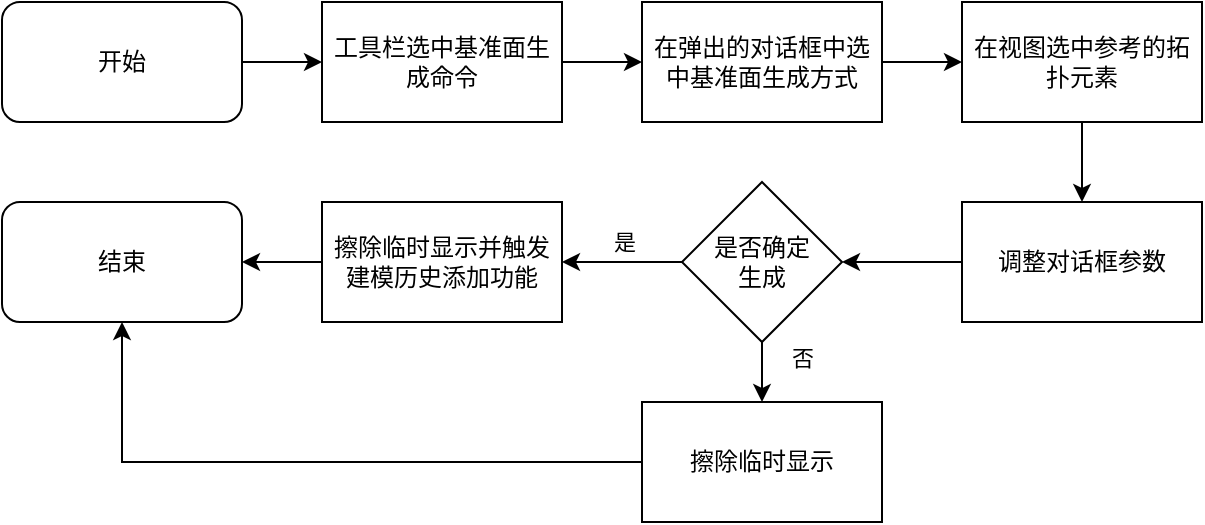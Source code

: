 <mxfile version="22.1.7" type="github">
  <diagram name="第 1 页" id="pvJT21Bhqj4TfIoRa88W">
    <mxGraphModel dx="1078" dy="485" grid="1" gridSize="10" guides="1" tooltips="1" connect="1" arrows="1" fold="1" page="1" pageScale="1" pageWidth="827" pageHeight="1169" math="0" shadow="0">
      <root>
        <mxCell id="0" />
        <mxCell id="1" parent="0" />
        <mxCell id="L_myTcedaijPNxLeeU8w-27" style="edgeStyle=orthogonalEdgeStyle;rounded=0;orthogonalLoop=1;jettySize=auto;html=1;entryX=0;entryY=0.5;entryDx=0;entryDy=0;" parent="1" source="L_myTcedaijPNxLeeU8w-17" target="L_myTcedaijPNxLeeU8w-18" edge="1">
          <mxGeometry relative="1" as="geometry" />
        </mxCell>
        <mxCell id="L_myTcedaijPNxLeeU8w-17" value="开始" style="rounded=1;whiteSpace=wrap;html=1;" parent="1" vertex="1">
          <mxGeometry x="320" y="320" width="120" height="60" as="geometry" />
        </mxCell>
        <mxCell id="L_myTcedaijPNxLeeU8w-28" style="edgeStyle=orthogonalEdgeStyle;rounded=0;orthogonalLoop=1;jettySize=auto;html=1;entryX=0;entryY=0.5;entryDx=0;entryDy=0;" parent="1" source="L_myTcedaijPNxLeeU8w-18" target="L_myTcedaijPNxLeeU8w-19" edge="1">
          <mxGeometry relative="1" as="geometry" />
        </mxCell>
        <mxCell id="L_myTcedaijPNxLeeU8w-18" value="工具栏选中基准面生成命令" style="rounded=0;whiteSpace=wrap;html=1;" parent="1" vertex="1">
          <mxGeometry x="480" y="320" width="120" height="60" as="geometry" />
        </mxCell>
        <mxCell id="L_myTcedaijPNxLeeU8w-29" style="edgeStyle=orthogonalEdgeStyle;rounded=0;orthogonalLoop=1;jettySize=auto;html=1;entryX=0;entryY=0.5;entryDx=0;entryDy=0;" parent="1" source="L_myTcedaijPNxLeeU8w-19" target="L_myTcedaijPNxLeeU8w-20" edge="1">
          <mxGeometry relative="1" as="geometry" />
        </mxCell>
        <mxCell id="L_myTcedaijPNxLeeU8w-19" value="在弹出的对话框中选中基准面生成方式" style="rounded=0;whiteSpace=wrap;html=1;" parent="1" vertex="1">
          <mxGeometry x="640" y="320" width="120" height="60" as="geometry" />
        </mxCell>
        <mxCell id="4Uxc-dZllanIfory2d0u-2" style="edgeStyle=orthogonalEdgeStyle;rounded=0;orthogonalLoop=1;jettySize=auto;html=1;" parent="1" source="L_myTcedaijPNxLeeU8w-20" target="4Uxc-dZllanIfory2d0u-1" edge="1">
          <mxGeometry relative="1" as="geometry" />
        </mxCell>
        <mxCell id="L_myTcedaijPNxLeeU8w-20" value="在视图选中参考的拓扑元素" style="rounded=0;whiteSpace=wrap;html=1;" parent="1" vertex="1">
          <mxGeometry x="800" y="320" width="120" height="60" as="geometry" />
        </mxCell>
        <mxCell id="L_myTcedaijPNxLeeU8w-26" style="edgeStyle=orthogonalEdgeStyle;rounded=0;orthogonalLoop=1;jettySize=auto;html=1;entryX=1;entryY=0.5;entryDx=0;entryDy=0;" parent="1" source="L_myTcedaijPNxLeeU8w-21" target="L_myTcedaijPNxLeeU8w-23" edge="1">
          <mxGeometry relative="1" as="geometry" />
        </mxCell>
        <mxCell id="L_myTcedaijPNxLeeU8w-21" value="擦除临时显示并触发建模历史添加功能" style="rounded=0;whiteSpace=wrap;html=1;" parent="1" vertex="1">
          <mxGeometry x="480" y="420" width="120" height="60" as="geometry" />
        </mxCell>
        <mxCell id="CuKMl-2JvT2vRlZnuCL4-3" style="edgeStyle=orthogonalEdgeStyle;rounded=0;orthogonalLoop=1;jettySize=auto;html=1;entryX=1;entryY=0.5;entryDx=0;entryDy=0;" parent="1" source="L_myTcedaijPNxLeeU8w-22" target="L_myTcedaijPNxLeeU8w-21" edge="1">
          <mxGeometry relative="1" as="geometry" />
        </mxCell>
        <mxCell id="CuKMl-2JvT2vRlZnuCL4-4" value="是" style="edgeLabel;html=1;align=center;verticalAlign=middle;resizable=0;points=[];" parent="CuKMl-2JvT2vRlZnuCL4-3" vertex="1" connectable="0">
          <mxGeometry x="-0.027" y="4" relative="1" as="geometry">
            <mxPoint y="-14" as="offset" />
          </mxGeometry>
        </mxCell>
        <mxCell id="CuKMl-2JvT2vRlZnuCL4-5" style="edgeStyle=orthogonalEdgeStyle;rounded=0;orthogonalLoop=1;jettySize=auto;html=1;entryX=0.5;entryY=0;entryDx=0;entryDy=0;" parent="1" source="L_myTcedaijPNxLeeU8w-22" target="CuKMl-2JvT2vRlZnuCL4-1" edge="1">
          <mxGeometry relative="1" as="geometry" />
        </mxCell>
        <mxCell id="CuKMl-2JvT2vRlZnuCL4-6" value="否" style="edgeLabel;html=1;align=center;verticalAlign=middle;resizable=0;points=[];" parent="CuKMl-2JvT2vRlZnuCL4-5" vertex="1" connectable="0">
          <mxGeometry x="-0.68" y="3" relative="1" as="geometry">
            <mxPoint x="17" as="offset" />
          </mxGeometry>
        </mxCell>
        <mxCell id="L_myTcedaijPNxLeeU8w-22" value="是否确定&lt;br&gt;生成" style="rhombus;whiteSpace=wrap;html=1;" parent="1" vertex="1">
          <mxGeometry x="660" y="410" width="80" height="80" as="geometry" />
        </mxCell>
        <mxCell id="L_myTcedaijPNxLeeU8w-23" value="结束" style="rounded=1;whiteSpace=wrap;html=1;" parent="1" vertex="1">
          <mxGeometry x="320" y="420" width="120" height="60" as="geometry" />
        </mxCell>
        <mxCell id="CuKMl-2JvT2vRlZnuCL4-7" style="edgeStyle=orthogonalEdgeStyle;rounded=0;orthogonalLoop=1;jettySize=auto;html=1;entryX=0.5;entryY=1;entryDx=0;entryDy=0;" parent="1" source="CuKMl-2JvT2vRlZnuCL4-1" target="L_myTcedaijPNxLeeU8w-23" edge="1">
          <mxGeometry relative="1" as="geometry" />
        </mxCell>
        <mxCell id="CuKMl-2JvT2vRlZnuCL4-1" value="擦除临时显示" style="rounded=0;whiteSpace=wrap;html=1;" parent="1" vertex="1">
          <mxGeometry x="640" y="520" width="120" height="60" as="geometry" />
        </mxCell>
        <mxCell id="4Uxc-dZllanIfory2d0u-3" style="edgeStyle=orthogonalEdgeStyle;rounded=0;orthogonalLoop=1;jettySize=auto;html=1;entryX=1;entryY=0.5;entryDx=0;entryDy=0;" parent="1" source="4Uxc-dZllanIfory2d0u-1" target="L_myTcedaijPNxLeeU8w-22" edge="1">
          <mxGeometry relative="1" as="geometry" />
        </mxCell>
        <mxCell id="4Uxc-dZllanIfory2d0u-1" value="调整对话框参数" style="rounded=0;whiteSpace=wrap;html=1;" parent="1" vertex="1">
          <mxGeometry x="800" y="420" width="120" height="60" as="geometry" />
        </mxCell>
      </root>
    </mxGraphModel>
  </diagram>
</mxfile>
